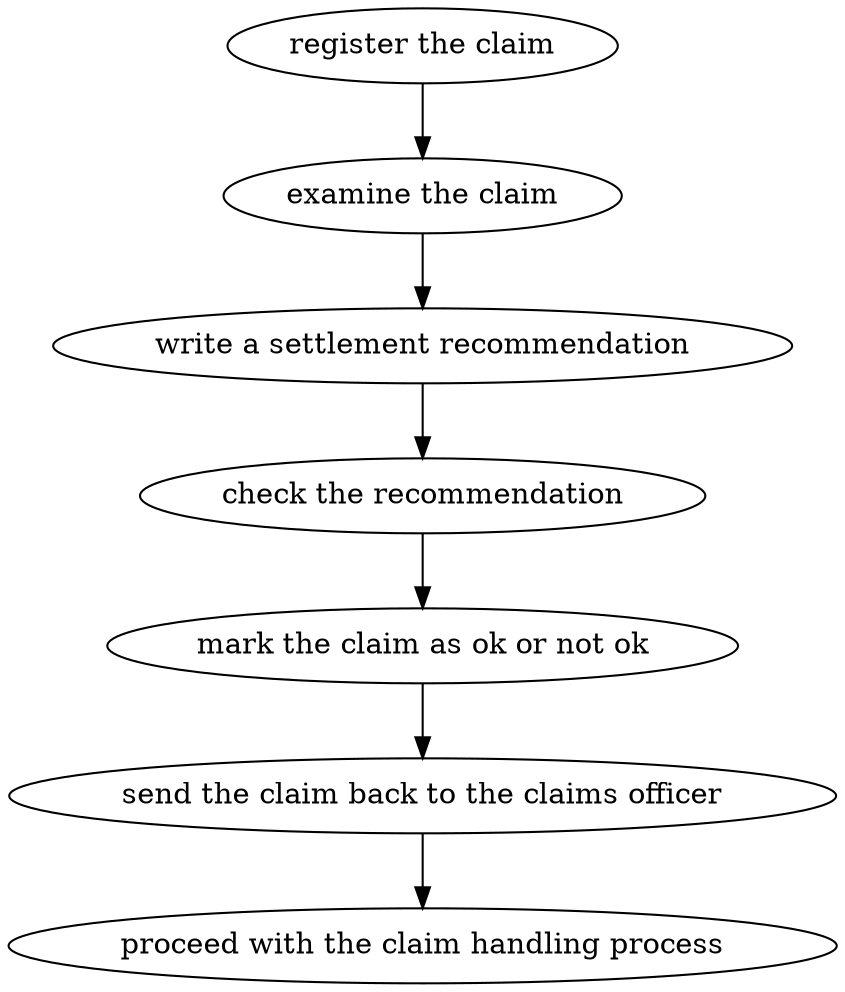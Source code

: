 strict digraph "doc-3.3" {
	graph [name="doc-3.3"];
	"register the claim"	[attrs="{'type': 'Activity', 'label': 'register the claim'}"];
	"examine the claim"	[attrs="{'type': 'Activity', 'label': 'examine the claim'}"];
	"register the claim" -> "examine the claim"	[attrs="{'type': 'flow', 'label': 'flow'}"];
	"write a settlement recommendation"	[attrs="{'type': 'Activity', 'label': 'write a settlement recommendation'}"];
	"examine the claim" -> "write a settlement recommendation"	[attrs="{'type': 'flow', 'label': 'flow'}"];
	"check the recommendation"	[attrs="{'type': 'Activity', 'label': 'check the recommendation'}"];
	"write a settlement recommendation" -> "check the recommendation"	[attrs="{'type': 'flow', 'label': 'flow'}"];
	"mark the claim as ok or not ok"	[attrs="{'type': 'Activity', 'label': 'mark the claim as ok or not ok'}"];
	"check the recommendation" -> "mark the claim as ok or not ok"	[attrs="{'type': 'flow', 'label': 'flow'}"];
	"send the claim back to the claims officer"	[attrs="{'type': 'Activity', 'label': 'send the claim back to the claims officer'}"];
	"mark the claim as ok or not ok" -> "send the claim back to the claims officer"	[attrs="{'type': 'flow', 'label': 'flow'}"];
	"proceed with the claim handling process"	[attrs="{'type': 'Activity', 'label': 'proceed with the claim handling process'}"];
	"send the claim back to the claims officer" -> "proceed with the claim handling process"	[attrs="{'type': 'flow', 'label': 'flow'}"];
}
